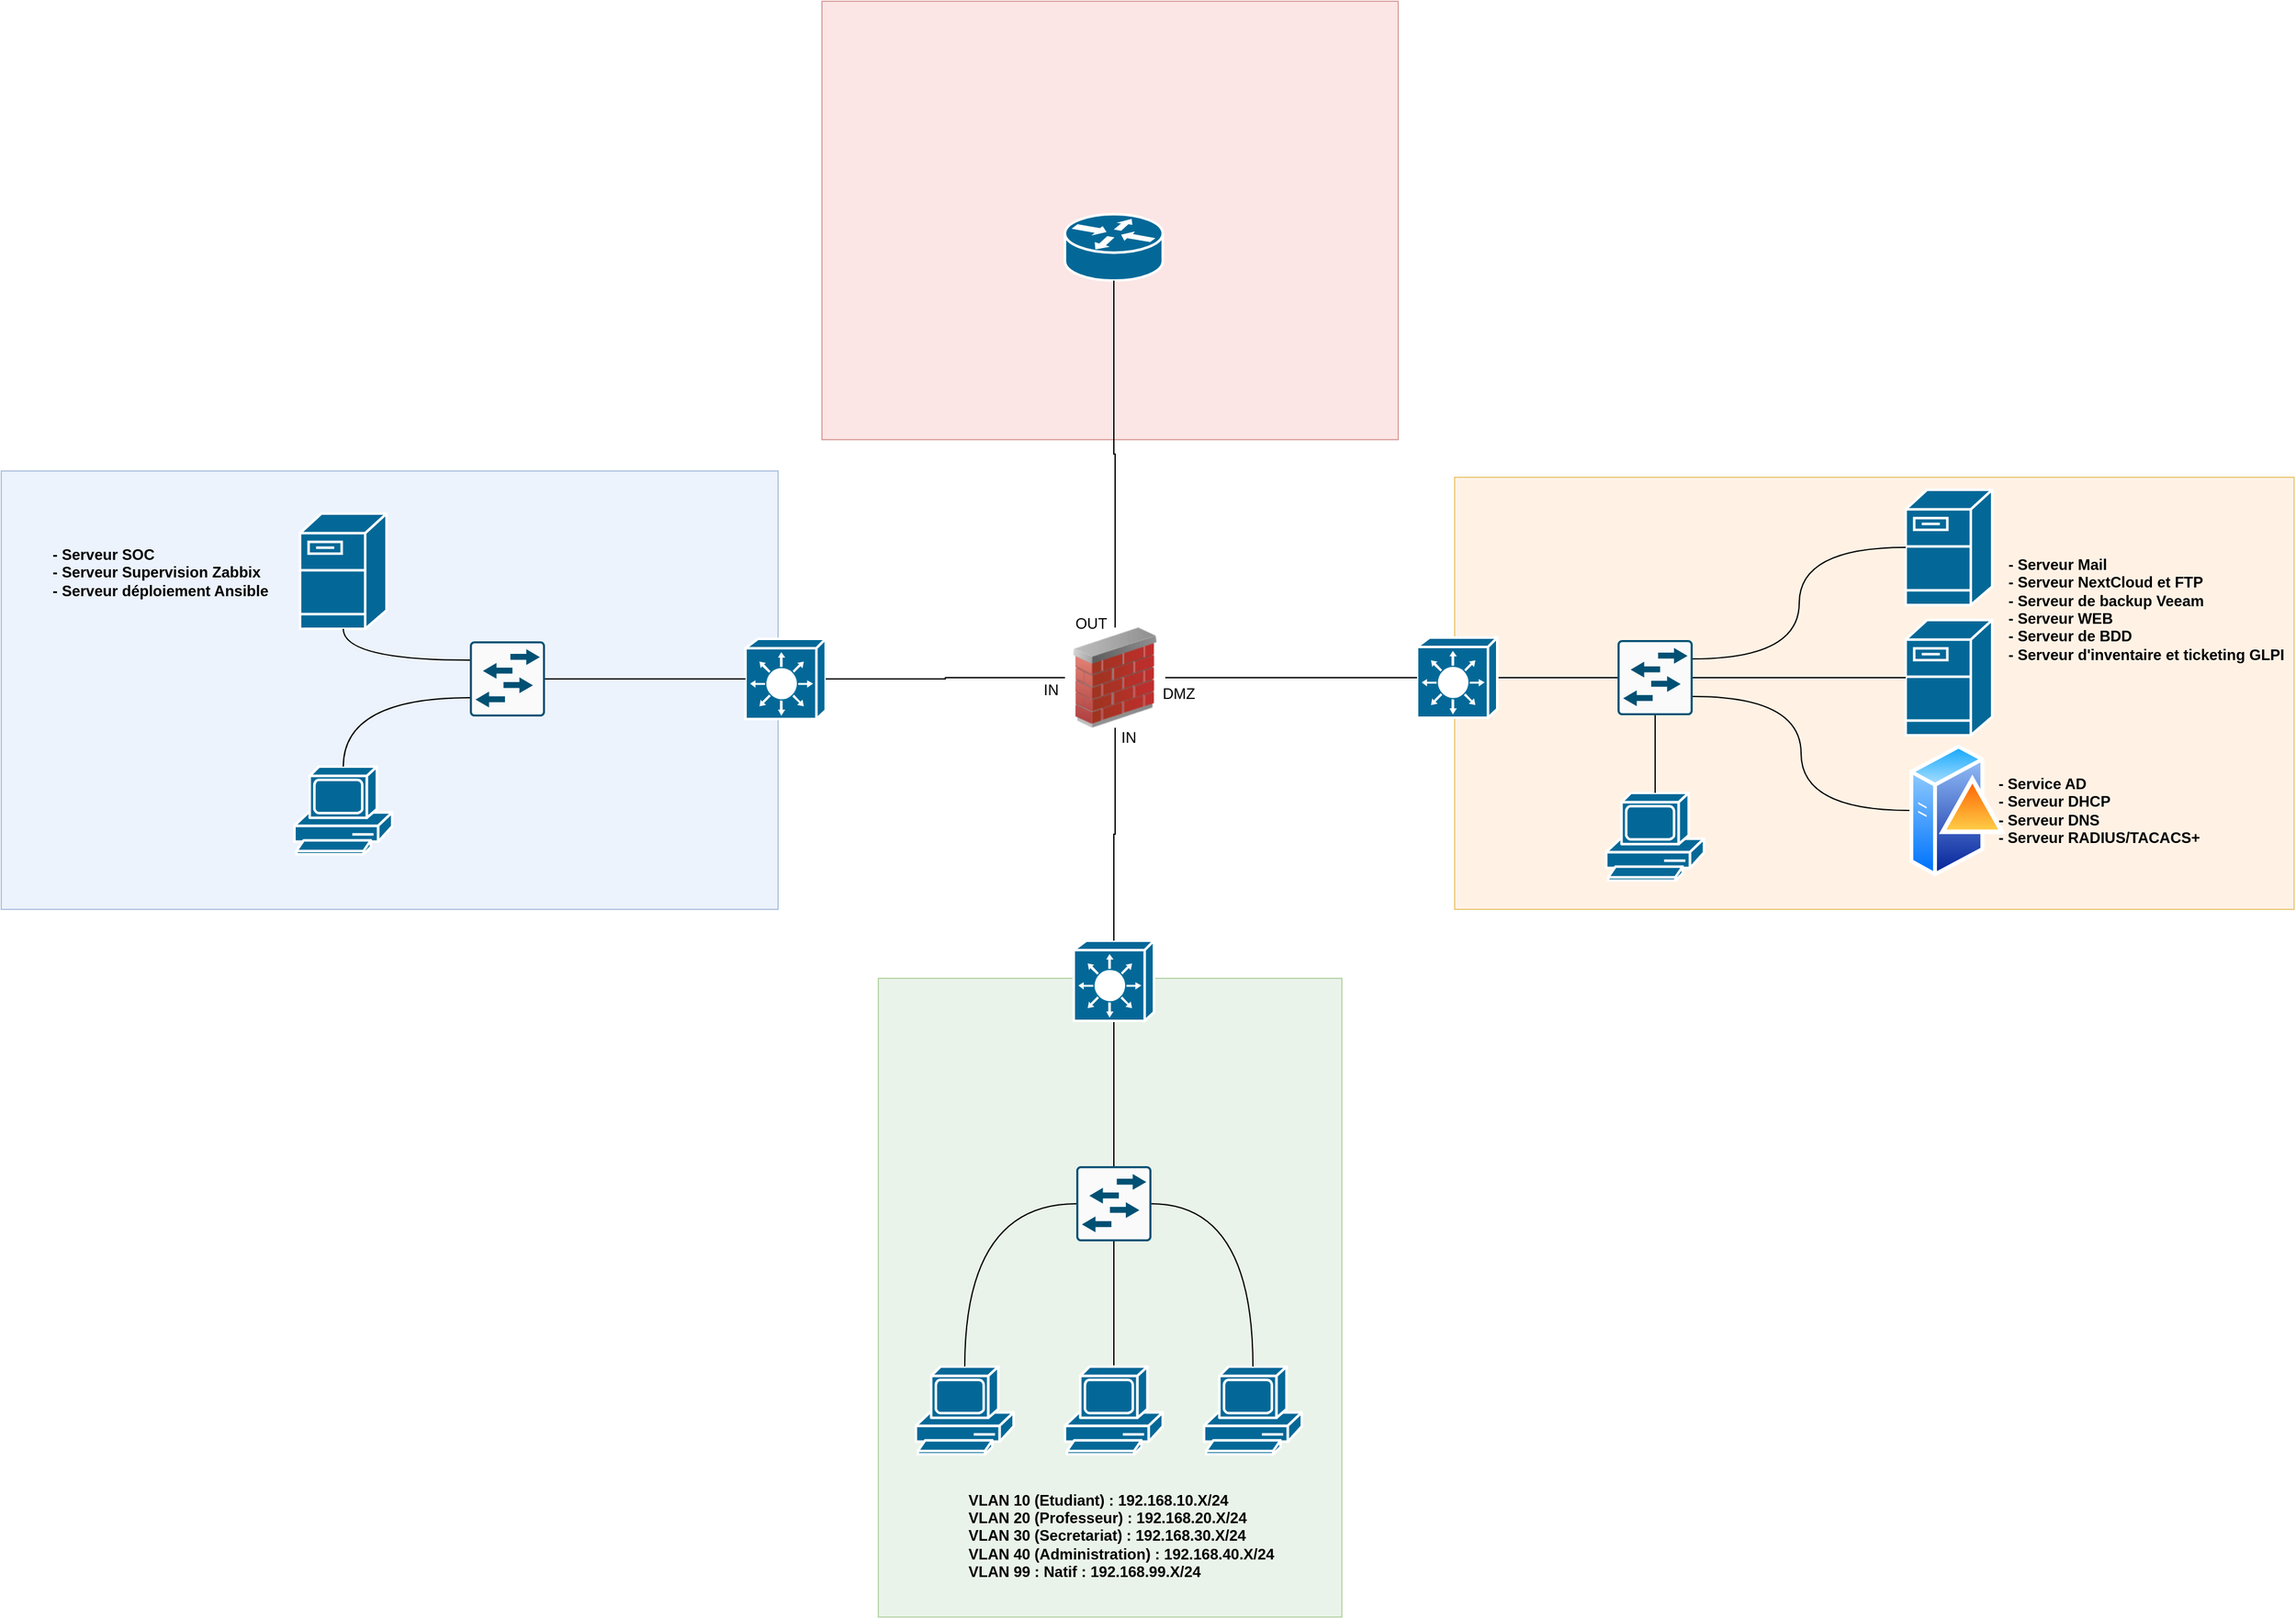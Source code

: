 <mxfile version="24.8.6">
  <diagram name="Page-1" id="c37626ed-c26b-45fb-9056-f9ebc6bb27b6">
    <mxGraphModel dx="3306" dy="2038" grid="1" gridSize="10" guides="1" tooltips="1" connect="1" arrows="1" fold="1" page="1" pageScale="1" pageWidth="1100" pageHeight="850" background="none" math="0" shadow="0">
      <root>
        <mxCell id="0" />
        <mxCell id="1" parent="0" />
        <mxCell id="sgeaB0DVFmvgLcvJb8wv-47" value="" style="whiteSpace=wrap;html=1;fillColor=#dae8fc;strokeColor=#6c8ebf;opacity=50;" vertex="1" parent="1">
          <mxGeometry x="-350" y="75" width="620" height="350" as="geometry" />
        </mxCell>
        <mxCell id="sgeaB0DVFmvgLcvJb8wv-50" value="" style="whiteSpace=wrap;html=1;fillColor=#f8cecc;strokeColor=#b85450;opacity=50;" vertex="1" parent="1">
          <mxGeometry x="305" y="-300" width="460" height="350" as="geometry" />
        </mxCell>
        <mxCell id="sgeaB0DVFmvgLcvJb8wv-49" value="" style="whiteSpace=wrap;html=1;fillColor=#d5e8d4;strokeColor=#82b366;opacity=50;" vertex="1" parent="1">
          <mxGeometry x="350" y="480" width="370" height="510" as="geometry" />
        </mxCell>
        <mxCell id="sgeaB0DVFmvgLcvJb8wv-46" value="" style="whiteSpace=wrap;html=1;fillColor=#ffe6cc;strokeColor=#d79b00;opacity=50;" vertex="1" parent="1">
          <mxGeometry x="810" y="80" width="670" height="345" as="geometry" />
        </mxCell>
        <mxCell id="sgeaB0DVFmvgLcvJb8wv-1" value="" style="shape=mxgraph.cisco.computers_and_peripherals.pc;sketch=0;html=1;pointerEvents=1;dashed=0;fillColor=#036897;strokeColor=#ffffff;strokeWidth=2;verticalLabelPosition=bottom;verticalAlign=top;align=center;outlineConnect=0;" vertex="1" parent="1">
          <mxGeometry x="380" y="790" width="78" height="70" as="geometry" />
        </mxCell>
        <mxCell id="sgeaB0DVFmvgLcvJb8wv-2" value="" style="shape=mxgraph.cisco.servers.fileserver;sketch=0;html=1;pointerEvents=1;dashed=0;fillColor=#036897;strokeColor=#ffffff;strokeWidth=2;verticalLabelPosition=bottom;verticalAlign=top;align=center;outlineConnect=0;" vertex="1" parent="1">
          <mxGeometry x="1170" y="194" width="69" height="92" as="geometry" />
        </mxCell>
        <mxCell id="sgeaB0DVFmvgLcvJb8wv-5" value="" style="image;html=1;image=img/lib/clip_art/networking/Firewall_02_128x128.png" vertex="1" parent="1">
          <mxGeometry x="499" y="200" width="80" height="80" as="geometry" />
        </mxCell>
        <mxCell id="sgeaB0DVFmvgLcvJb8wv-10" value="" style="shape=mxgraph.cisco.routers.router;sketch=0;html=1;pointerEvents=1;dashed=0;fillColor=#036897;strokeColor=#ffffff;strokeWidth=2;verticalLabelPosition=bottom;verticalAlign=top;align=center;outlineConnect=0;" vertex="1" parent="1">
          <mxGeometry x="499" y="-130" width="78" height="53" as="geometry" />
        </mxCell>
        <mxCell id="sgeaB0DVFmvgLcvJb8wv-35" style="edgeStyle=orthogonalEdgeStyle;rounded=0;orthogonalLoop=1;jettySize=auto;html=1;exitX=0.5;exitY=1;exitDx=0;exitDy=0;exitPerimeter=0;endArrow=none;endFill=0;" edge="1" parent="1" source="sgeaB0DVFmvgLcvJb8wv-13">
          <mxGeometry relative="1" as="geometry">
            <mxPoint x="538" y="630" as="targetPoint" />
          </mxGeometry>
        </mxCell>
        <mxCell id="sgeaB0DVFmvgLcvJb8wv-13" value="" style="shape=mxgraph.cisco.switches.layer_3_switch;sketch=0;html=1;pointerEvents=1;dashed=0;fillColor=#036897;strokeColor=#ffffff;strokeWidth=2;verticalLabelPosition=bottom;verticalAlign=top;align=center;outlineConnect=0;" vertex="1" parent="1">
          <mxGeometry x="506" y="450" width="64" height="64" as="geometry" />
        </mxCell>
        <mxCell id="sgeaB0DVFmvgLcvJb8wv-29" style="edgeStyle=orthogonalEdgeStyle;rounded=0;orthogonalLoop=1;jettySize=auto;html=1;exitX=1;exitY=0.5;exitDx=0;exitDy=0;exitPerimeter=0;endArrow=none;endFill=0;entryX=0;entryY=0.5;entryDx=0;entryDy=0;entryPerimeter=0;" edge="1" parent="1" source="sgeaB0DVFmvgLcvJb8wv-15" target="sgeaB0DVFmvgLcvJb8wv-44">
          <mxGeometry relative="1" as="geometry">
            <mxPoint x="920" y="240" as="targetPoint" />
          </mxGeometry>
        </mxCell>
        <mxCell id="sgeaB0DVFmvgLcvJb8wv-15" value="" style="shape=mxgraph.cisco.switches.layer_3_switch;sketch=0;html=1;pointerEvents=1;dashed=0;fillColor=#036897;strokeColor=#ffffff;strokeWidth=2;verticalLabelPosition=bottom;verticalAlign=top;align=center;outlineConnect=0;" vertex="1" parent="1">
          <mxGeometry x="780" y="208" width="64" height="64" as="geometry" />
        </mxCell>
        <mxCell id="sgeaB0DVFmvgLcvJb8wv-16" value="" style="shape=mxgraph.cisco.switches.layer_3_switch;sketch=0;html=1;pointerEvents=1;dashed=0;fillColor=#036897;strokeColor=#ffffff;strokeWidth=2;verticalLabelPosition=bottom;verticalAlign=top;align=center;outlineConnect=0;" vertex="1" parent="1">
          <mxGeometry x="244" y="209" width="64" height="64" as="geometry" />
        </mxCell>
        <mxCell id="sgeaB0DVFmvgLcvJb8wv-37" style="edgeStyle=orthogonalEdgeStyle;rounded=0;orthogonalLoop=1;jettySize=auto;html=1;exitX=0.5;exitY=0;exitDx=0;exitDy=0;exitPerimeter=0;endArrow=none;endFill=0;entryX=0.5;entryY=1;entryDx=0;entryDy=0;entryPerimeter=0;" edge="1" parent="1" source="sgeaB0DVFmvgLcvJb8wv-17" target="sgeaB0DVFmvgLcvJb8wv-42">
          <mxGeometry relative="1" as="geometry">
            <mxPoint x="538" y="680" as="targetPoint" />
          </mxGeometry>
        </mxCell>
        <mxCell id="sgeaB0DVFmvgLcvJb8wv-17" value="" style="shape=mxgraph.cisco.computers_and_peripherals.pc;sketch=0;html=1;pointerEvents=1;dashed=0;fillColor=#036897;strokeColor=#ffffff;strokeWidth=2;verticalLabelPosition=bottom;verticalAlign=top;align=center;outlineConnect=0;" vertex="1" parent="1">
          <mxGeometry x="499" y="790" width="78" height="70" as="geometry" />
        </mxCell>
        <mxCell id="sgeaB0DVFmvgLcvJb8wv-18" value="" style="shape=mxgraph.cisco.computers_and_peripherals.pc;sketch=0;html=1;pointerEvents=1;dashed=0;fillColor=#036897;strokeColor=#ffffff;strokeWidth=2;verticalLabelPosition=bottom;verticalAlign=top;align=center;outlineConnect=0;" vertex="1" parent="1">
          <mxGeometry x="610" y="790" width="78" height="70" as="geometry" />
        </mxCell>
        <mxCell id="sgeaB0DVFmvgLcvJb8wv-21" value="" style="shape=mxgraph.cisco.servers.fileserver;sketch=0;html=1;pointerEvents=1;dashed=0;fillColor=#036897;strokeColor=#ffffff;strokeWidth=2;verticalLabelPosition=bottom;verticalAlign=top;align=center;outlineConnect=0;" vertex="1" parent="1">
          <mxGeometry x="1170" y="90" width="69" height="92" as="geometry" />
        </mxCell>
        <mxCell id="sgeaB0DVFmvgLcvJb8wv-23" value="" style="shape=mxgraph.cisco.servers.fileserver;sketch=0;html=1;pointerEvents=1;dashed=0;fillColor=#036897;strokeColor=#ffffff;strokeWidth=2;verticalLabelPosition=bottom;verticalAlign=top;align=center;outlineConnect=0;" vertex="1" parent="1">
          <mxGeometry x="-111.5" y="109" width="69" height="92" as="geometry" />
        </mxCell>
        <mxCell id="sgeaB0DVFmvgLcvJb8wv-24" value="" style="shape=mxgraph.cisco.computers_and_peripherals.pc;sketch=0;html=1;pointerEvents=1;dashed=0;fillColor=#036897;strokeColor=#ffffff;strokeWidth=2;verticalLabelPosition=bottom;verticalAlign=top;align=center;outlineConnect=0;" vertex="1" parent="1">
          <mxGeometry x="-116" y="311" width="78" height="70" as="geometry" />
        </mxCell>
        <mxCell id="sgeaB0DVFmvgLcvJb8wv-26" style="edgeStyle=orthogonalEdgeStyle;rounded=0;orthogonalLoop=1;jettySize=auto;html=1;exitX=0.5;exitY=0;exitDx=0;exitDy=0;entryX=0.5;entryY=1;entryDx=0;entryDy=0;entryPerimeter=0;endArrow=none;endFill=0;" edge="1" parent="1" source="sgeaB0DVFmvgLcvJb8wv-5" target="sgeaB0DVFmvgLcvJb8wv-10">
          <mxGeometry relative="1" as="geometry" />
        </mxCell>
        <mxCell id="sgeaB0DVFmvgLcvJb8wv-27" style="edgeStyle=orthogonalEdgeStyle;rounded=0;orthogonalLoop=1;jettySize=auto;html=1;exitX=1;exitY=0.5;exitDx=0;exitDy=0;entryX=0;entryY=0.5;entryDx=0;entryDy=0;entryPerimeter=0;endArrow=none;endFill=0;" edge="1" parent="1" source="sgeaB0DVFmvgLcvJb8wv-5" target="sgeaB0DVFmvgLcvJb8wv-15">
          <mxGeometry relative="1" as="geometry" />
        </mxCell>
        <mxCell id="sgeaB0DVFmvgLcvJb8wv-28" style="edgeStyle=orthogonalEdgeStyle;rounded=0;orthogonalLoop=1;jettySize=auto;html=1;exitX=0;exitY=0.5;exitDx=0;exitDy=0;entryX=1;entryY=0.5;entryDx=0;entryDy=0;entryPerimeter=0;endArrow=none;endFill=0;" edge="1" parent="1" source="sgeaB0DVFmvgLcvJb8wv-5" target="sgeaB0DVFmvgLcvJb8wv-16">
          <mxGeometry relative="1" as="geometry" />
        </mxCell>
        <mxCell id="sgeaB0DVFmvgLcvJb8wv-30" style="edgeStyle=orthogonalEdgeStyle;rounded=0;orthogonalLoop=1;jettySize=auto;html=1;exitX=1;exitY=0.25;exitDx=0;exitDy=0;exitPerimeter=0;entryX=0;entryY=0.5;entryDx=0;entryDy=0;entryPerimeter=0;curved=1;endArrow=none;endFill=0;" edge="1" parent="1" source="sgeaB0DVFmvgLcvJb8wv-44" target="sgeaB0DVFmvgLcvJb8wv-21">
          <mxGeometry relative="1" as="geometry">
            <mxPoint x="1021" y="215" as="sourcePoint" />
          </mxGeometry>
        </mxCell>
        <mxCell id="sgeaB0DVFmvgLcvJb8wv-31" style="edgeStyle=orthogonalEdgeStyle;rounded=0;orthogonalLoop=1;jettySize=auto;html=1;exitX=1;exitY=0.5;exitDx=0;exitDy=0;exitPerimeter=0;entryX=0;entryY=0.5;entryDx=0;entryDy=0;entryPerimeter=0;endArrow=none;endFill=0;" edge="1" parent="1" source="sgeaB0DVFmvgLcvJb8wv-44" target="sgeaB0DVFmvgLcvJb8wv-2">
          <mxGeometry relative="1" as="geometry">
            <mxPoint x="1018.98" y="240" as="sourcePoint" />
          </mxGeometry>
        </mxCell>
        <mxCell id="sgeaB0DVFmvgLcvJb8wv-32" style="edgeStyle=orthogonalEdgeStyle;rounded=0;orthogonalLoop=1;jettySize=auto;html=1;exitX=1;exitY=0.75;exitDx=0;exitDy=0;exitPerimeter=0;entryX=0;entryY=0.5;entryDx=0;entryDy=0;curved=1;endArrow=none;endFill=0;" edge="1" parent="1" source="sgeaB0DVFmvgLcvJb8wv-44" target="sgeaB0DVFmvgLcvJb8wv-63">
          <mxGeometry relative="1" as="geometry">
            <mxPoint x="1007.87" y="252.0" as="sourcePoint" />
            <mxPoint x="1170" y="356" as="targetPoint" />
          </mxGeometry>
        </mxCell>
        <mxCell id="sgeaB0DVFmvgLcvJb8wv-33" style="edgeStyle=orthogonalEdgeStyle;rounded=0;orthogonalLoop=1;jettySize=auto;html=1;exitX=0;exitY=0.5;exitDx=0;exitDy=0;exitPerimeter=0;entryX=1;entryY=0.5;entryDx=0;entryDy=0;entryPerimeter=0;endArrow=none;endFill=0;" edge="1" parent="1" source="sgeaB0DVFmvgLcvJb8wv-16" target="sgeaB0DVFmvgLcvJb8wv-45">
          <mxGeometry relative="1" as="geometry">
            <mxPoint x="86.48" y="241" as="targetPoint" />
          </mxGeometry>
        </mxCell>
        <mxCell id="sgeaB0DVFmvgLcvJb8wv-34" style="edgeStyle=orthogonalEdgeStyle;rounded=0;orthogonalLoop=1;jettySize=auto;html=1;exitX=0.5;exitY=1;exitDx=0;exitDy=0;entryX=0.5;entryY=0;entryDx=0;entryDy=0;entryPerimeter=0;endArrow=none;endFill=0;" edge="1" parent="1" source="sgeaB0DVFmvgLcvJb8wv-5" target="sgeaB0DVFmvgLcvJb8wv-13">
          <mxGeometry relative="1" as="geometry" />
        </mxCell>
        <mxCell id="sgeaB0DVFmvgLcvJb8wv-36" style="edgeStyle=orthogonalEdgeStyle;rounded=0;orthogonalLoop=1;jettySize=auto;html=1;exitX=0;exitY=0.5;exitDx=0;exitDy=0;exitPerimeter=0;entryX=0.5;entryY=0;entryDx=0;entryDy=0;entryPerimeter=0;curved=1;endArrow=none;endFill=0;" edge="1" parent="1" source="sgeaB0DVFmvgLcvJb8wv-42" target="sgeaB0DVFmvgLcvJb8wv-1">
          <mxGeometry relative="1" as="geometry">
            <mxPoint x="487.5" y="655" as="sourcePoint" />
          </mxGeometry>
        </mxCell>
        <mxCell id="sgeaB0DVFmvgLcvJb8wv-38" style="edgeStyle=orthogonalEdgeStyle;rounded=0;orthogonalLoop=1;jettySize=auto;html=1;exitX=0.5;exitY=0;exitDx=0;exitDy=0;exitPerimeter=0;entryX=1;entryY=0.5;entryDx=0;entryDy=0;entryPerimeter=0;curved=1;endArrow=none;endFill=0;" edge="1" parent="1" source="sgeaB0DVFmvgLcvJb8wv-18" target="sgeaB0DVFmvgLcvJb8wv-42">
          <mxGeometry relative="1" as="geometry">
            <mxPoint x="586.48" y="655" as="targetPoint" />
            <Array as="points">
              <mxPoint x="649" y="660" />
            </Array>
          </mxGeometry>
        </mxCell>
        <mxCell id="sgeaB0DVFmvgLcvJb8wv-39" style="edgeStyle=orthogonalEdgeStyle;rounded=0;orthogonalLoop=1;jettySize=auto;html=1;exitX=0;exitY=0.25;exitDx=0;exitDy=0;exitPerimeter=0;entryX=0.5;entryY=1;entryDx=0;entryDy=0;entryPerimeter=0;curved=1;endArrow=none;endFill=0;" edge="1" parent="1" source="sgeaB0DVFmvgLcvJb8wv-45" target="sgeaB0DVFmvgLcvJb8wv-23">
          <mxGeometry relative="1" as="geometry">
            <mxPoint x="3.66" y="227.5" as="sourcePoint" />
          </mxGeometry>
        </mxCell>
        <mxCell id="sgeaB0DVFmvgLcvJb8wv-41" style="edgeStyle=orthogonalEdgeStyle;rounded=0;orthogonalLoop=1;jettySize=auto;html=1;exitX=0;exitY=0.75;exitDx=0;exitDy=0;exitPerimeter=0;entryX=0.5;entryY=0;entryDx=0;entryDy=0;entryPerimeter=0;curved=1;endArrow=none;endFill=0;" edge="1" parent="1" source="sgeaB0DVFmvgLcvJb8wv-45" target="sgeaB0DVFmvgLcvJb8wv-24">
          <mxGeometry relative="1" as="geometry">
            <mxPoint x="-12.5" y="265" as="sourcePoint" />
          </mxGeometry>
        </mxCell>
        <mxCell id="sgeaB0DVFmvgLcvJb8wv-42" value="" style="sketch=0;points=[[0.015,0.015,0],[0.985,0.015,0],[0.985,0.985,0],[0.015,0.985,0],[0.25,0,0],[0.5,0,0],[0.75,0,0],[1,0.25,0],[1,0.5,0],[1,0.75,0],[0.75,1,0],[0.5,1,0],[0.25,1,0],[0,0.75,0],[0,0.5,0],[0,0.25,0]];verticalLabelPosition=bottom;html=1;verticalAlign=top;aspect=fixed;align=center;pointerEvents=1;shape=mxgraph.cisco19.rect;prIcon=l2_switch;fillColor=#FAFAFA;strokeColor=#005073;" vertex="1" parent="1">
          <mxGeometry x="508" y="630" width="60" height="60" as="geometry" />
        </mxCell>
        <mxCell id="sgeaB0DVFmvgLcvJb8wv-44" value="" style="sketch=0;points=[[0.015,0.015,0],[0.985,0.015,0],[0.985,0.985,0],[0.015,0.985,0],[0.25,0,0],[0.5,0,0],[0.75,0,0],[1,0.25,0],[1,0.5,0],[1,0.75,0],[0.75,1,0],[0.5,1,0],[0.25,1,0],[0,0.75,0],[0,0.5,0],[0,0.25,0]];verticalLabelPosition=bottom;html=1;verticalAlign=top;aspect=fixed;align=center;pointerEvents=1;shape=mxgraph.cisco19.rect;prIcon=l2_switch;fillColor=#FAFAFA;strokeColor=#005073;" vertex="1" parent="1">
          <mxGeometry x="940" y="210" width="60" height="60" as="geometry" />
        </mxCell>
        <mxCell id="sgeaB0DVFmvgLcvJb8wv-45" value="" style="sketch=0;points=[[0.015,0.015,0],[0.985,0.015,0],[0.985,0.985,0],[0.015,0.985,0],[0.25,0,0],[0.5,0,0],[0.75,0,0],[1,0.25,0],[1,0.5,0],[1,0.75,0],[0.75,1,0],[0.5,1,0],[0.25,1,0],[0,0.75,0],[0,0.5,0],[0,0.25,0]];verticalLabelPosition=bottom;html=1;verticalAlign=top;aspect=fixed;align=center;pointerEvents=1;shape=mxgraph.cisco19.rect;prIcon=l2_switch;fillColor=#FAFAFA;strokeColor=#005073;" vertex="1" parent="1">
          <mxGeometry x="24" y="211" width="60" height="60" as="geometry" />
        </mxCell>
        <mxCell id="sgeaB0DVFmvgLcvJb8wv-51" value="" style="shape=mxgraph.cisco.computers_and_peripherals.pc;sketch=0;html=1;pointerEvents=1;dashed=0;fillColor=#036897;strokeColor=#ffffff;strokeWidth=2;verticalLabelPosition=bottom;verticalAlign=top;align=center;outlineConnect=0;" vertex="1" parent="1">
          <mxGeometry x="931" y="332" width="78" height="70" as="geometry" />
        </mxCell>
        <mxCell id="sgeaB0DVFmvgLcvJb8wv-53" style="edgeStyle=orthogonalEdgeStyle;rounded=0;orthogonalLoop=1;jettySize=auto;html=1;exitX=0.5;exitY=0;exitDx=0;exitDy=0;exitPerimeter=0;entryX=0.5;entryY=1;entryDx=0;entryDy=0;entryPerimeter=0;endArrow=none;endFill=0;" edge="1" parent="1" source="sgeaB0DVFmvgLcvJb8wv-51" target="sgeaB0DVFmvgLcvJb8wv-44">
          <mxGeometry relative="1" as="geometry" />
        </mxCell>
        <mxCell id="sgeaB0DVFmvgLcvJb8wv-54" value="DMZ" style="text;strokeColor=none;align=center;fillColor=none;html=1;verticalAlign=middle;whiteSpace=wrap;rounded=0;" vertex="1" parent="1">
          <mxGeometry x="560" y="237.5" width="60" height="30" as="geometry" />
        </mxCell>
        <mxCell id="sgeaB0DVFmvgLcvJb8wv-57" value="IN" style="text;strokeColor=none;align=center;fillColor=none;html=1;verticalAlign=middle;whiteSpace=wrap;rounded=0;" vertex="1" parent="1">
          <mxGeometry x="520" y="273" width="60" height="30" as="geometry" />
        </mxCell>
        <mxCell id="sgeaB0DVFmvgLcvJb8wv-58" value="IN" style="text;strokeColor=none;align=center;fillColor=none;html=1;verticalAlign=middle;whiteSpace=wrap;rounded=0;" vertex="1" parent="1">
          <mxGeometry x="458" y="235" width="60" height="30" as="geometry" />
        </mxCell>
        <mxCell id="sgeaB0DVFmvgLcvJb8wv-59" value="OUT" style="text;strokeColor=none;align=center;fillColor=none;html=1;verticalAlign=middle;whiteSpace=wrap;rounded=0;" vertex="1" parent="1">
          <mxGeometry x="490" y="182" width="60" height="30" as="geometry" />
        </mxCell>
        <mxCell id="sgeaB0DVFmvgLcvJb8wv-61" value="&lt;p style=&quot;margin: 0px;&quot;&gt;&lt;b&gt;- Serveur Mail&lt;/b&gt;&lt;/p&gt;&lt;p style=&quot;margin: 0px;&quot;&gt;&lt;b&gt;- Serveur NextCloud et FTP&lt;/b&gt;&lt;/p&gt;&lt;p style=&quot;margin: 0px;&quot;&gt;&lt;b&gt;- Serveur de backup Veeam&lt;/b&gt;&lt;/p&gt;&lt;p style=&quot;margin: 0px;&quot;&gt;&lt;b&gt;- Serveur WEB&lt;/b&gt;&lt;/p&gt;&lt;p style=&quot;margin: 0px;&quot;&gt;&lt;b&gt;- Serveur de BDD&lt;/b&gt;&lt;/p&gt;&lt;p style=&quot;margin: 0px;&quot;&gt;&lt;b&gt;- Serveur d&#39;inventaire et ticketing GLPI&lt;/b&gt;&lt;/p&gt;&lt;p style=&quot;margin: 0px;&quot;&gt;&lt;br&gt;&lt;/p&gt;&lt;b&gt;&lt;br&gt;&lt;/b&gt;&lt;p style=&quot;margin: 0px;&quot;&gt;&lt;br&gt;&lt;/p&gt;" style="text;strokeColor=none;align=left;fillColor=none;html=1;verticalAlign=middle;whiteSpace=wrap;rounded=0;" vertex="1" parent="1">
          <mxGeometry x="1250" y="141.5" width="230" height="131.5" as="geometry" />
        </mxCell>
        <mxCell id="sgeaB0DVFmvgLcvJb8wv-62" value="&lt;b&gt;VLAN 10 (Etudiant) : 192.168.10.X/24&lt;/b&gt;&lt;div&gt;&lt;b&gt;VLAN 20 (Professeur)&amp;nbsp;&lt;/b&gt;&lt;b style=&quot;background-color: initial;&quot;&gt;: 192.168.20.X/24&lt;/b&gt;&lt;/div&gt;&lt;div&gt;&lt;b&gt;VLAN 30 (Secretariat)&amp;nbsp;&lt;/b&gt;&lt;b style=&quot;background-color: initial;&quot;&gt;: 192.168.30.X/24&lt;/b&gt;&lt;/div&gt;&lt;div&gt;&lt;b&gt;VLAN 40 (Administration)&amp;nbsp;&lt;/b&gt;&lt;b style=&quot;background-color: initial;&quot;&gt;: 192.168.40.X/24&lt;/b&gt;&lt;/div&gt;&lt;div&gt;&lt;b&gt;VLAN 99 : Natif&amp;nbsp;&lt;/b&gt;&lt;b style=&quot;background-color: initial;&quot;&gt;: 192.168.99.X/24&lt;/b&gt;&lt;/div&gt;" style="text;strokeColor=none;align=left;fillColor=none;html=1;verticalAlign=middle;whiteSpace=wrap;rounded=0;" vertex="1" parent="1">
          <mxGeometry x="420" y="880" width="260" height="90" as="geometry" />
        </mxCell>
        <mxCell id="sgeaB0DVFmvgLcvJb8wv-63" value="" style="image;aspect=fixed;perimeter=ellipsePerimeter;html=1;align=center;shadow=0;dashed=0;spacingTop=3;image=img/lib/active_directory/domain_controller.svg;" vertex="1" parent="1">
          <mxGeometry x="1173" y="291" width="77" height="110" as="geometry" />
        </mxCell>
        <mxCell id="sgeaB0DVFmvgLcvJb8wv-64" value="&lt;p style=&quot;text-align: left; margin: 0px;&quot;&gt;&lt;b&gt;- Service AD&lt;/b&gt;&lt;b&gt;&lt;/b&gt;&lt;/p&gt;&lt;p style=&quot;text-align: left; margin: 0px;&quot;&gt;&lt;b&gt;- Serveur DHCP&lt;/b&gt;&lt;/p&gt;&lt;p style=&quot;text-align: left; margin: 0px;&quot;&gt;&lt;b&gt;- Serveur DNS&lt;/b&gt;&lt;/p&gt;&lt;p style=&quot;text-align: left; margin: 0px;&quot;&gt;&lt;b&gt;- Serveur RADIUS/TACACS+&lt;/b&gt;&lt;/p&gt;" style="text;strokeColor=none;align=center;fillColor=none;html=1;verticalAlign=middle;whiteSpace=wrap;rounded=0;" vertex="1" parent="1">
          <mxGeometry x="1239" y="311" width="171" height="70" as="geometry" />
        </mxCell>
        <mxCell id="sgeaB0DVFmvgLcvJb8wv-66" value="- Serveur SOC&lt;div&gt;- Serveur Supervision Zabbix&lt;/div&gt;&lt;div&gt;- Serveur déploiement Ansible&lt;/div&gt;" style="text;strokeColor=none;align=left;fillColor=none;html=1;verticalAlign=middle;whiteSpace=wrap;rounded=0;fontStyle=1" vertex="1" parent="1">
          <mxGeometry x="-311.5" y="111" width="200" height="90" as="geometry" />
        </mxCell>
      </root>
    </mxGraphModel>
  </diagram>
</mxfile>
